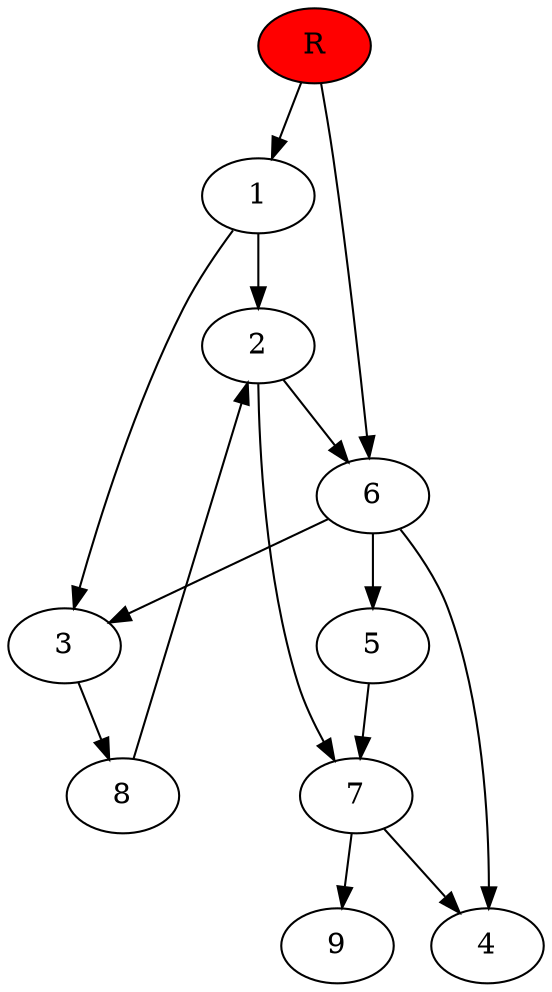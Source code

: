 digraph prb26912 {
	1
	2
	3
	4
	5
	6
	7
	8
	R [fillcolor="#ff0000" style=filled]
	1 -> 2
	1 -> 3
	2 -> 6
	2 -> 7
	3 -> 8
	5 -> 7
	6 -> 3
	6 -> 4
	6 -> 5
	7 -> 4
	7 -> 9
	8 -> 2
	R -> 1
	R -> 6
}
